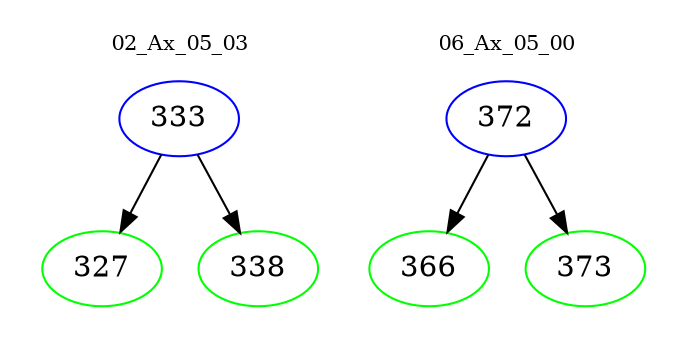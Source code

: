 digraph{
subgraph cluster_0 {
color = white
label = "02_Ax_05_03";
fontsize=10;
T0_333 [label="333", color="blue"]
T0_333 -> T0_327 [color="black"]
T0_327 [label="327", color="green"]
T0_333 -> T0_338 [color="black"]
T0_338 [label="338", color="green"]
}
subgraph cluster_1 {
color = white
label = "06_Ax_05_00";
fontsize=10;
T1_372 [label="372", color="blue"]
T1_372 -> T1_366 [color="black"]
T1_366 [label="366", color="green"]
T1_372 -> T1_373 [color="black"]
T1_373 [label="373", color="green"]
}
}
